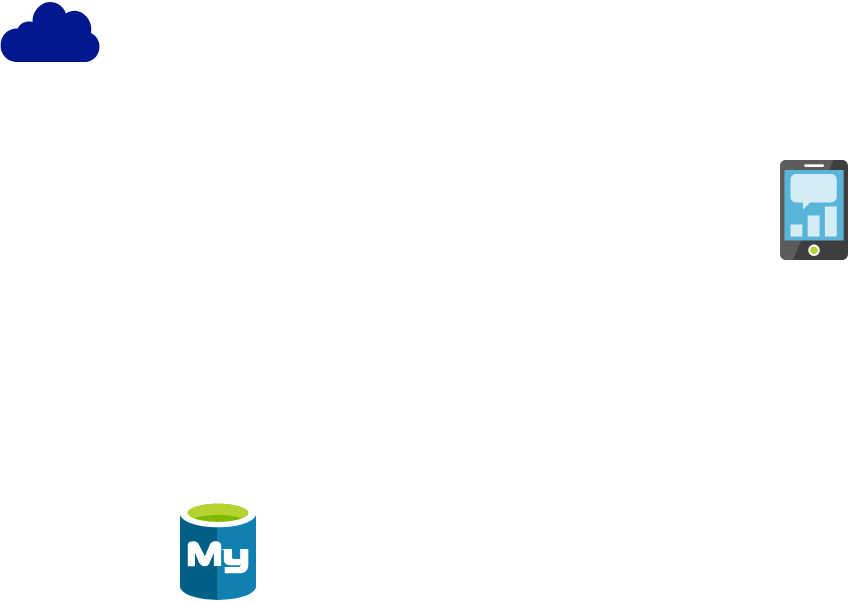<mxfile version="24.2.5" type="github">
  <diagram name="第 1 页" id="jeTXBLm-H6XMwneKPCaH">
    <mxGraphModel dx="1535" dy="838" grid="1" gridSize="10" guides="1" tooltips="1" connect="1" arrows="1" fold="1" page="1" pageScale="1" pageWidth="827" pageHeight="1169" math="0" shadow="0">
      <root>
        <mxCell id="0" />
        <mxCell id="1" parent="0" />
        <mxCell id="sWEV5LaynbLMHfX0gyIc-1" value="" style="image;sketch=0;aspect=fixed;html=1;points=[];align=center;fontSize=12;image=img/lib/mscae/Mobile_Engagement.svg;" vertex="1" parent="1">
          <mxGeometry x="590" y="340" width="34" height="50" as="geometry" />
        </mxCell>
        <mxCell id="sWEV5LaynbLMHfX0gyIc-2" value="" style="image;sketch=0;aspect=fixed;html=1;points=[];align=center;fontSize=12;image=img/lib/mscae/Azure_Database_for_MySQL_servers.svg;" vertex="1" parent="1">
          <mxGeometry x="290" y="510" width="38" height="50" as="geometry" />
        </mxCell>
        <mxCell id="sWEV5LaynbLMHfX0gyIc-4" value="" style="sketch=0;aspect=fixed;pointerEvents=1;shadow=0;dashed=0;html=1;strokeColor=none;labelPosition=center;verticalLabelPosition=bottom;verticalAlign=top;align=center;fillColor=#00188D;shape=mxgraph.mscae.enterprise.internet" vertex="1" parent="1">
          <mxGeometry x="200" y="260" width="50" height="31" as="geometry" />
        </mxCell>
      </root>
    </mxGraphModel>
  </diagram>
</mxfile>
